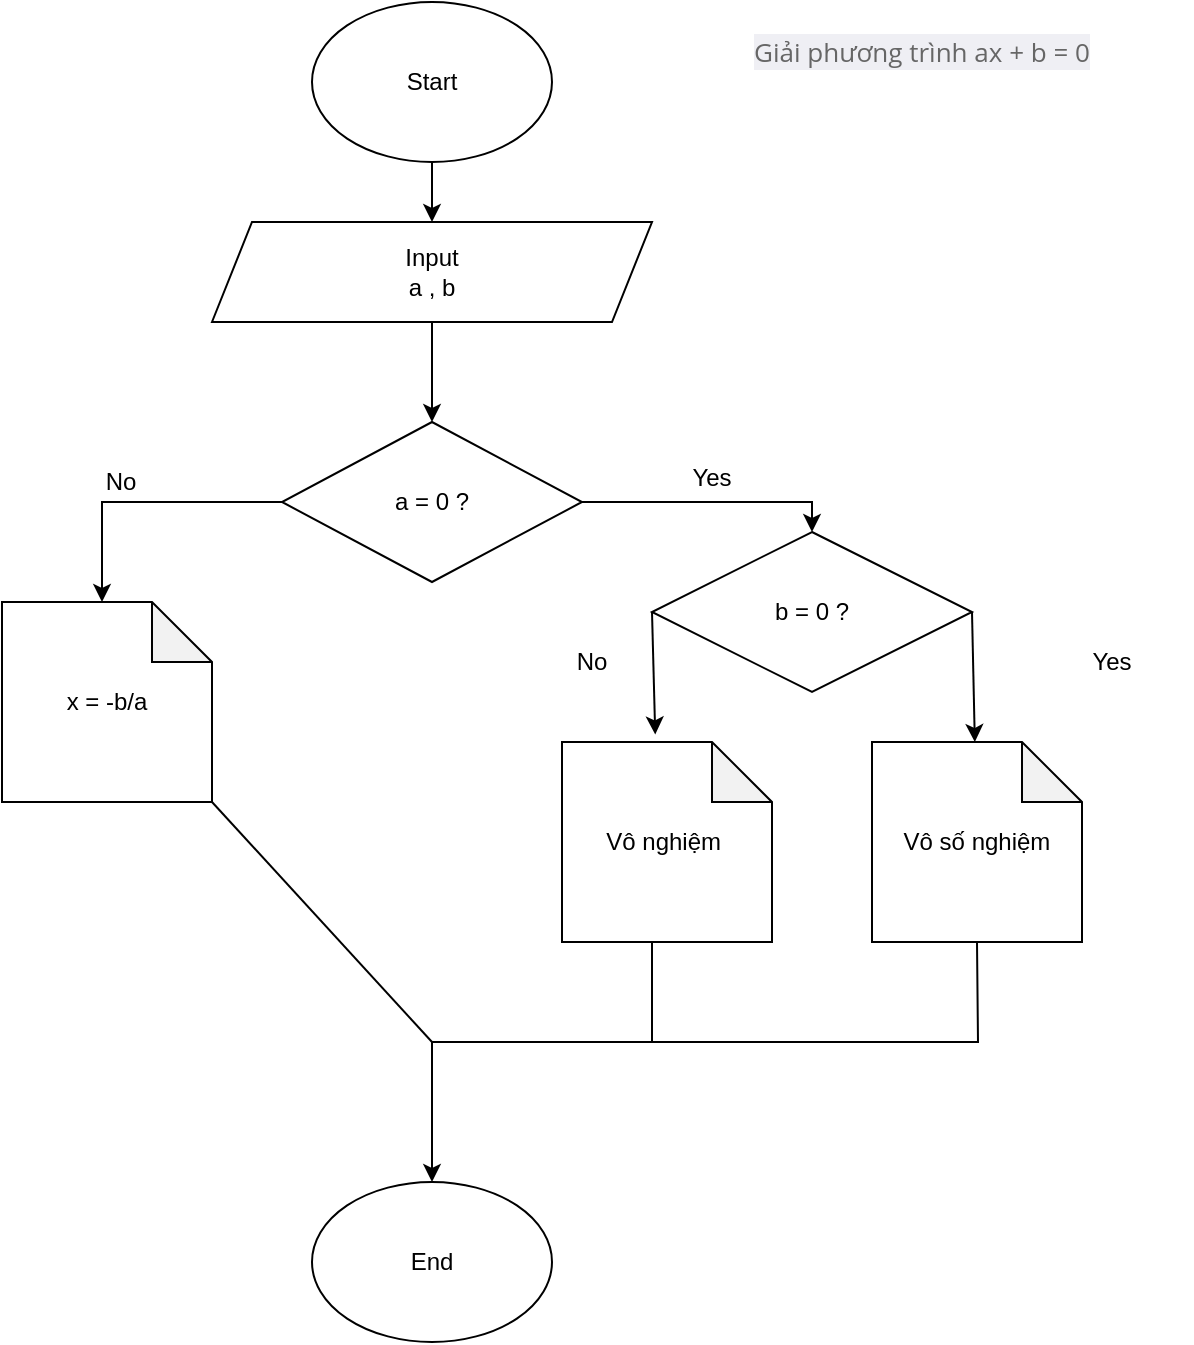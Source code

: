 <mxfile version="16.6.2" type="device"><diagram id="uWrFZJeJz-SVFk3hfw7a" name="Page-1"><mxGraphModel dx="1384" dy="772" grid="1" gridSize="10" guides="1" tooltips="1" connect="1" arrows="1" fold="1" page="1" pageScale="1" pageWidth="827" pageHeight="1169" math="0" shadow="0"><root><mxCell id="0"/><mxCell id="1" parent="0"/><mxCell id="sxartxa-53ERad_pdzEb-1" value="&lt;span style=&quot;color: rgb(102 , 102 , 102) ; font-family: &amp;#34;open sans&amp;#34; ; font-size: 13px ; background-color: rgba(82 , 82 , 128 , 0.09)&quot;&gt;Giải phương trình ax + b = 0&lt;/span&gt;" style="text;html=1;strokeColor=none;fillColor=none;align=center;verticalAlign=middle;whiteSpace=wrap;rounded=0;" vertex="1" parent="1"><mxGeometry x="510" y="70" width="270" height="30" as="geometry"/></mxCell><mxCell id="sxartxa-53ERad_pdzEb-2" value="Start" style="ellipse;whiteSpace=wrap;html=1;" vertex="1" parent="1"><mxGeometry x="340" y="60" width="120" height="80" as="geometry"/></mxCell><mxCell id="sxartxa-53ERad_pdzEb-3" value="Input &lt;br&gt;a , b" style="shape=parallelogram;perimeter=parallelogramPerimeter;whiteSpace=wrap;html=1;fixedSize=1;" vertex="1" parent="1"><mxGeometry x="290" y="170" width="220" height="50" as="geometry"/></mxCell><mxCell id="sxartxa-53ERad_pdzEb-6" value="End" style="ellipse;whiteSpace=wrap;html=1;" vertex="1" parent="1"><mxGeometry x="340" y="650" width="120" height="80" as="geometry"/></mxCell><mxCell id="sxartxa-53ERad_pdzEb-7" value="" style="endArrow=classic;html=1;rounded=0;entryX=0;entryY=0;entryDx=50;entryDy=0;entryPerimeter=0;exitX=0;exitY=0.5;exitDx=0;exitDy=0;" edge="1" parent="1" source="sxartxa-53ERad_pdzEb-11" target="sxartxa-53ERad_pdzEb-12"><mxGeometry width="50" height="50" relative="1" as="geometry"><mxPoint x="400" y="320" as="sourcePoint"/><mxPoint x="400" y="360" as="targetPoint"/><Array as="points"><mxPoint x="235" y="310"/></Array></mxGeometry></mxCell><mxCell id="sxartxa-53ERad_pdzEb-8" value="" style="endArrow=classic;html=1;rounded=0;" edge="1" parent="1" target="sxartxa-53ERad_pdzEb-6"><mxGeometry width="50" height="50" relative="1" as="geometry"><mxPoint x="400" y="580" as="sourcePoint"/><mxPoint x="403.75" y="380" as="targetPoint"/></mxGeometry></mxCell><mxCell id="sxartxa-53ERad_pdzEb-9" value="" style="endArrow=classic;html=1;rounded=0;exitX=0.5;exitY=1;exitDx=0;exitDy=0;" edge="1" parent="1" source="sxartxa-53ERad_pdzEb-3"><mxGeometry width="50" height="50" relative="1" as="geometry"><mxPoint x="420" y="340" as="sourcePoint"/><mxPoint x="400" y="270" as="targetPoint"/></mxGeometry></mxCell><mxCell id="sxartxa-53ERad_pdzEb-10" value="" style="endArrow=classic;html=1;rounded=0;exitX=0.5;exitY=1;exitDx=0;exitDy=0;" edge="1" parent="1" source="sxartxa-53ERad_pdzEb-2" target="sxartxa-53ERad_pdzEb-3"><mxGeometry width="50" height="50" relative="1" as="geometry"><mxPoint x="410" y="210" as="sourcePoint"/><mxPoint x="410" y="270" as="targetPoint"/></mxGeometry></mxCell><mxCell id="sxartxa-53ERad_pdzEb-11" value="a = 0 ?" style="rhombus;whiteSpace=wrap;html=1;" vertex="1" parent="1"><mxGeometry x="325" y="270" width="150" height="80" as="geometry"/></mxCell><mxCell id="sxartxa-53ERad_pdzEb-12" value="x = -b/a" style="shape=note;whiteSpace=wrap;html=1;backgroundOutline=1;darkOpacity=0.05;rotation=0;" vertex="1" parent="1"><mxGeometry x="185" y="360" width="105" height="100" as="geometry"/></mxCell><mxCell id="sxartxa-53ERad_pdzEb-13" value="Vô nghiệm&amp;nbsp;" style="shape=note;whiteSpace=wrap;html=1;backgroundOutline=1;darkOpacity=0.05;rotation=0;" vertex="1" parent="1"><mxGeometry x="465" y="430" width="105" height="100" as="geometry"/></mxCell><mxCell id="sxartxa-53ERad_pdzEb-14" value="" style="endArrow=classic;html=1;rounded=0;entryX=0.5;entryY=0;entryDx=0;entryDy=0;exitX=1;exitY=0.5;exitDx=0;exitDy=0;" edge="1" parent="1" source="sxartxa-53ERad_pdzEb-11" target="sxartxa-53ERad_pdzEb-19"><mxGeometry width="50" height="50" relative="1" as="geometry"><mxPoint x="410" y="330" as="sourcePoint"/><mxPoint x="245" y="420" as="targetPoint"/><Array as="points"><mxPoint x="590" y="310"/></Array></mxGeometry></mxCell><mxCell id="sxartxa-53ERad_pdzEb-15" value="" style="endArrow=none;html=1;rounded=0;exitX=1;exitY=1;exitDx=0;exitDy=0;exitPerimeter=0;" edge="1" parent="1" source="sxartxa-53ERad_pdzEb-12"><mxGeometry width="50" height="50" relative="1" as="geometry"><mxPoint x="390" y="500" as="sourcePoint"/><mxPoint x="400" y="580" as="targetPoint"/></mxGeometry></mxCell><mxCell id="sxartxa-53ERad_pdzEb-16" value="Yes" style="text;html=1;strokeColor=none;fillColor=none;align=center;verticalAlign=middle;whiteSpace=wrap;rounded=0;" vertex="1" parent="1"><mxGeometry x="510" y="280" width="60" height="35" as="geometry"/></mxCell><mxCell id="sxartxa-53ERad_pdzEb-17" value="No" style="text;html=1;strokeColor=none;fillColor=none;align=center;verticalAlign=middle;whiteSpace=wrap;rounded=0;" vertex="1" parent="1"><mxGeometry x="197.5" y="285" width="92.5" height="30" as="geometry"/></mxCell><mxCell id="sxartxa-53ERad_pdzEb-19" value="b = 0 ?" style="rhombus;whiteSpace=wrap;html=1;" vertex="1" parent="1"><mxGeometry x="510" y="325" width="160" height="80" as="geometry"/></mxCell><mxCell id="sxartxa-53ERad_pdzEb-20" value="" style="endArrow=classic;html=1;rounded=0;entryX=0.444;entryY=-0.038;entryDx=0;entryDy=0;entryPerimeter=0;exitX=0;exitY=0.5;exitDx=0;exitDy=0;" edge="1" parent="1" source="sxartxa-53ERad_pdzEb-19" target="sxartxa-53ERad_pdzEb-13"><mxGeometry width="50" height="50" relative="1" as="geometry"><mxPoint x="390" y="340" as="sourcePoint"/><mxPoint x="440" y="290" as="targetPoint"/></mxGeometry></mxCell><mxCell id="sxartxa-53ERad_pdzEb-21" value="Vô số nghiệm" style="shape=note;whiteSpace=wrap;html=1;backgroundOutline=1;darkOpacity=0.05;rotation=0;" vertex="1" parent="1"><mxGeometry x="620" y="430" width="105" height="100" as="geometry"/></mxCell><mxCell id="sxartxa-53ERad_pdzEb-22" value="" style="endArrow=classic;html=1;rounded=0;exitX=1;exitY=0.5;exitDx=0;exitDy=0;" edge="1" parent="1" source="sxartxa-53ERad_pdzEb-19" target="sxartxa-53ERad_pdzEb-21"><mxGeometry width="50" height="50" relative="1" as="geometry"><mxPoint x="590" y="375" as="sourcePoint"/><mxPoint x="552.5" y="440" as="targetPoint"/></mxGeometry></mxCell><mxCell id="sxartxa-53ERad_pdzEb-23" value="Yes" style="text;html=1;strokeColor=none;fillColor=none;align=center;verticalAlign=middle;whiteSpace=wrap;rounded=0;" vertex="1" parent="1"><mxGeometry x="710" y="375" width="60" height="30" as="geometry"/></mxCell><mxCell id="sxartxa-53ERad_pdzEb-24" value="No" style="text;html=1;strokeColor=none;fillColor=none;align=center;verticalAlign=middle;whiteSpace=wrap;rounded=0;" vertex="1" parent="1"><mxGeometry x="410" y="375" width="140" height="30" as="geometry"/></mxCell><mxCell id="sxartxa-53ERad_pdzEb-25" value="" style="endArrow=none;html=1;rounded=0;" edge="1" parent="1"><mxGeometry width="50" height="50" relative="1" as="geometry"><mxPoint x="400" y="580" as="sourcePoint"/><mxPoint x="510" y="530" as="targetPoint"/><Array as="points"><mxPoint x="510" y="580"/></Array></mxGeometry></mxCell><mxCell id="sxartxa-53ERad_pdzEb-27" value="" style="endArrow=none;html=1;rounded=0;entryX=0.5;entryY=1;entryDx=0;entryDy=0;entryPerimeter=0;" edge="1" parent="1" target="sxartxa-53ERad_pdzEb-21"><mxGeometry width="50" height="50" relative="1" as="geometry"><mxPoint x="510" y="580" as="sourcePoint"/><mxPoint x="543.155" y="543.4" as="targetPoint"/><Array as="points"><mxPoint x="673" y="580"/></Array></mxGeometry></mxCell></root></mxGraphModel></diagram></mxfile>